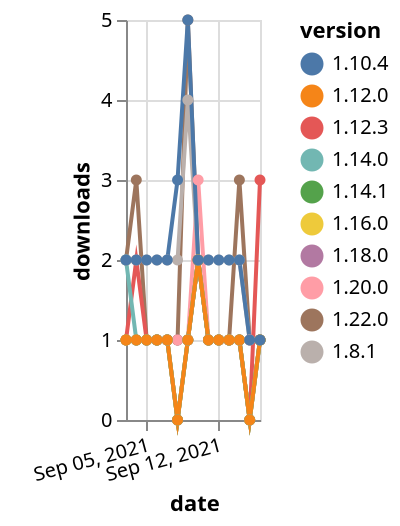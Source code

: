 {"$schema": "https://vega.github.io/schema/vega-lite/v5.json", "description": "A simple bar chart with embedded data.", "data": {"values": [{"date": "2021-09-03", "total": 195, "delta": 1, "version": "1.18.0"}, {"date": "2021-09-04", "total": 196, "delta": 1, "version": "1.18.0"}, {"date": "2021-09-05", "total": 197, "delta": 1, "version": "1.18.0"}, {"date": "2021-09-06", "total": 198, "delta": 1, "version": "1.18.0"}, {"date": "2021-09-07", "total": 199, "delta": 1, "version": "1.18.0"}, {"date": "2021-09-08", "total": 200, "delta": 1, "version": "1.18.0"}, {"date": "2021-09-09", "total": 201, "delta": 1, "version": "1.18.0"}, {"date": "2021-09-10", "total": 203, "delta": 2, "version": "1.18.0"}, {"date": "2021-09-11", "total": 204, "delta": 1, "version": "1.18.0"}, {"date": "2021-09-12", "total": 205, "delta": 1, "version": "1.18.0"}, {"date": "2021-09-13", "total": 206, "delta": 1, "version": "1.18.0"}, {"date": "2021-09-14", "total": 207, "delta": 1, "version": "1.18.0"}, {"date": "2021-09-15", "total": 207, "delta": 0, "version": "1.18.0"}, {"date": "2021-09-16", "total": 208, "delta": 1, "version": "1.18.0"}, {"date": "2021-09-03", "total": 136, "delta": 2, "version": "1.22.0"}, {"date": "2021-09-04", "total": 139, "delta": 3, "version": "1.22.0"}, {"date": "2021-09-05", "total": 140, "delta": 1, "version": "1.22.0"}, {"date": "2021-09-06", "total": 141, "delta": 1, "version": "1.22.0"}, {"date": "2021-09-07", "total": 142, "delta": 1, "version": "1.22.0"}, {"date": "2021-09-08", "total": 143, "delta": 1, "version": "1.22.0"}, {"date": "2021-09-09", "total": 148, "delta": 5, "version": "1.22.0"}, {"date": "2021-09-10", "total": 150, "delta": 2, "version": "1.22.0"}, {"date": "2021-09-11", "total": 151, "delta": 1, "version": "1.22.0"}, {"date": "2021-09-12", "total": 152, "delta": 1, "version": "1.22.0"}, {"date": "2021-09-13", "total": 153, "delta": 1, "version": "1.22.0"}, {"date": "2021-09-14", "total": 156, "delta": 3, "version": "1.22.0"}, {"date": "2021-09-15", "total": 157, "delta": 1, "version": "1.22.0"}, {"date": "2021-09-16", "total": 158, "delta": 1, "version": "1.22.0"}, {"date": "2021-09-03", "total": 261, "delta": 1, "version": "1.12.3"}, {"date": "2021-09-04", "total": 263, "delta": 2, "version": "1.12.3"}, {"date": "2021-09-05", "total": 264, "delta": 1, "version": "1.12.3"}, {"date": "2021-09-06", "total": 265, "delta": 1, "version": "1.12.3"}, {"date": "2021-09-07", "total": 266, "delta": 1, "version": "1.12.3"}, {"date": "2021-09-08", "total": 266, "delta": 0, "version": "1.12.3"}, {"date": "2021-09-09", "total": 267, "delta": 1, "version": "1.12.3"}, {"date": "2021-09-10", "total": 269, "delta": 2, "version": "1.12.3"}, {"date": "2021-09-11", "total": 270, "delta": 1, "version": "1.12.3"}, {"date": "2021-09-12", "total": 271, "delta": 1, "version": "1.12.3"}, {"date": "2021-09-13", "total": 272, "delta": 1, "version": "1.12.3"}, {"date": "2021-09-14", "total": 273, "delta": 1, "version": "1.12.3"}, {"date": "2021-09-15", "total": 273, "delta": 0, "version": "1.12.3"}, {"date": "2021-09-16", "total": 276, "delta": 3, "version": "1.12.3"}, {"date": "2021-09-03", "total": 258, "delta": 1, "version": "1.20.0"}, {"date": "2021-09-04", "total": 259, "delta": 1, "version": "1.20.0"}, {"date": "2021-09-05", "total": 260, "delta": 1, "version": "1.20.0"}, {"date": "2021-09-06", "total": 261, "delta": 1, "version": "1.20.0"}, {"date": "2021-09-07", "total": 262, "delta": 1, "version": "1.20.0"}, {"date": "2021-09-08", "total": 263, "delta": 1, "version": "1.20.0"}, {"date": "2021-09-09", "total": 264, "delta": 1, "version": "1.20.0"}, {"date": "2021-09-10", "total": 267, "delta": 3, "version": "1.20.0"}, {"date": "2021-09-11", "total": 268, "delta": 1, "version": "1.20.0"}, {"date": "2021-09-12", "total": 269, "delta": 1, "version": "1.20.0"}, {"date": "2021-09-13", "total": 270, "delta": 1, "version": "1.20.0"}, {"date": "2021-09-14", "total": 271, "delta": 1, "version": "1.20.0"}, {"date": "2021-09-15", "total": 272, "delta": 1, "version": "1.20.0"}, {"date": "2021-09-16", "total": 273, "delta": 1, "version": "1.20.0"}, {"date": "2021-09-03", "total": 323, "delta": 1, "version": "1.16.0"}, {"date": "2021-09-04", "total": 324, "delta": 1, "version": "1.16.0"}, {"date": "2021-09-05", "total": 325, "delta": 1, "version": "1.16.0"}, {"date": "2021-09-06", "total": 326, "delta": 1, "version": "1.16.0"}, {"date": "2021-09-07", "total": 327, "delta": 1, "version": "1.16.0"}, {"date": "2021-09-08", "total": 327, "delta": 0, "version": "1.16.0"}, {"date": "2021-09-09", "total": 328, "delta": 1, "version": "1.16.0"}, {"date": "2021-09-10", "total": 330, "delta": 2, "version": "1.16.0"}, {"date": "2021-09-11", "total": 331, "delta": 1, "version": "1.16.0"}, {"date": "2021-09-12", "total": 332, "delta": 1, "version": "1.16.0"}, {"date": "2021-09-13", "total": 333, "delta": 1, "version": "1.16.0"}, {"date": "2021-09-14", "total": 334, "delta": 1, "version": "1.16.0"}, {"date": "2021-09-15", "total": 334, "delta": 0, "version": "1.16.0"}, {"date": "2021-09-16", "total": 335, "delta": 1, "version": "1.16.0"}, {"date": "2021-09-03", "total": 2312, "delta": 2, "version": "1.8.1"}, {"date": "2021-09-04", "total": 2314, "delta": 2, "version": "1.8.1"}, {"date": "2021-09-05", "total": 2316, "delta": 2, "version": "1.8.1"}, {"date": "2021-09-06", "total": 2318, "delta": 2, "version": "1.8.1"}, {"date": "2021-09-07", "total": 2320, "delta": 2, "version": "1.8.1"}, {"date": "2021-09-08", "total": 2322, "delta": 2, "version": "1.8.1"}, {"date": "2021-09-09", "total": 2326, "delta": 4, "version": "1.8.1"}, {"date": "2021-09-10", "total": 2328, "delta": 2, "version": "1.8.1"}, {"date": "2021-09-11", "total": 2330, "delta": 2, "version": "1.8.1"}, {"date": "2021-09-12", "total": 2332, "delta": 2, "version": "1.8.1"}, {"date": "2021-09-13", "total": 2334, "delta": 2, "version": "1.8.1"}, {"date": "2021-09-14", "total": 2336, "delta": 2, "version": "1.8.1"}, {"date": "2021-09-15", "total": 2337, "delta": 1, "version": "1.8.1"}, {"date": "2021-09-16", "total": 2338, "delta": 1, "version": "1.8.1"}, {"date": "2021-09-03", "total": 203, "delta": 1, "version": "1.14.1"}, {"date": "2021-09-04", "total": 204, "delta": 1, "version": "1.14.1"}, {"date": "2021-09-05", "total": 205, "delta": 1, "version": "1.14.1"}, {"date": "2021-09-06", "total": 206, "delta": 1, "version": "1.14.1"}, {"date": "2021-09-07", "total": 207, "delta": 1, "version": "1.14.1"}, {"date": "2021-09-08", "total": 207, "delta": 0, "version": "1.14.1"}, {"date": "2021-09-09", "total": 208, "delta": 1, "version": "1.14.1"}, {"date": "2021-09-10", "total": 210, "delta": 2, "version": "1.14.1"}, {"date": "2021-09-11", "total": 211, "delta": 1, "version": "1.14.1"}, {"date": "2021-09-12", "total": 212, "delta": 1, "version": "1.14.1"}, {"date": "2021-09-13", "total": 213, "delta": 1, "version": "1.14.1"}, {"date": "2021-09-14", "total": 214, "delta": 1, "version": "1.14.1"}, {"date": "2021-09-15", "total": 214, "delta": 0, "version": "1.14.1"}, {"date": "2021-09-16", "total": 215, "delta": 1, "version": "1.14.1"}, {"date": "2021-09-03", "total": 221, "delta": 2, "version": "1.14.0"}, {"date": "2021-09-04", "total": 222, "delta": 1, "version": "1.14.0"}, {"date": "2021-09-05", "total": 223, "delta": 1, "version": "1.14.0"}, {"date": "2021-09-06", "total": 224, "delta": 1, "version": "1.14.0"}, {"date": "2021-09-07", "total": 225, "delta": 1, "version": "1.14.0"}, {"date": "2021-09-08", "total": 225, "delta": 0, "version": "1.14.0"}, {"date": "2021-09-09", "total": 226, "delta": 1, "version": "1.14.0"}, {"date": "2021-09-10", "total": 228, "delta": 2, "version": "1.14.0"}, {"date": "2021-09-11", "total": 229, "delta": 1, "version": "1.14.0"}, {"date": "2021-09-12", "total": 230, "delta": 1, "version": "1.14.0"}, {"date": "2021-09-13", "total": 231, "delta": 1, "version": "1.14.0"}, {"date": "2021-09-14", "total": 232, "delta": 1, "version": "1.14.0"}, {"date": "2021-09-15", "total": 232, "delta": 0, "version": "1.14.0"}, {"date": "2021-09-16", "total": 233, "delta": 1, "version": "1.14.0"}, {"date": "2021-09-03", "total": 255, "delta": 1, "version": "1.12.0"}, {"date": "2021-09-04", "total": 256, "delta": 1, "version": "1.12.0"}, {"date": "2021-09-05", "total": 257, "delta": 1, "version": "1.12.0"}, {"date": "2021-09-06", "total": 258, "delta": 1, "version": "1.12.0"}, {"date": "2021-09-07", "total": 259, "delta": 1, "version": "1.12.0"}, {"date": "2021-09-08", "total": 259, "delta": 0, "version": "1.12.0"}, {"date": "2021-09-09", "total": 260, "delta": 1, "version": "1.12.0"}, {"date": "2021-09-10", "total": 262, "delta": 2, "version": "1.12.0"}, {"date": "2021-09-11", "total": 263, "delta": 1, "version": "1.12.0"}, {"date": "2021-09-12", "total": 264, "delta": 1, "version": "1.12.0"}, {"date": "2021-09-13", "total": 265, "delta": 1, "version": "1.12.0"}, {"date": "2021-09-14", "total": 266, "delta": 1, "version": "1.12.0"}, {"date": "2021-09-15", "total": 266, "delta": 0, "version": "1.12.0"}, {"date": "2021-09-16", "total": 267, "delta": 1, "version": "1.12.0"}, {"date": "2021-09-03", "total": 2480, "delta": 2, "version": "1.10.4"}, {"date": "2021-09-04", "total": 2482, "delta": 2, "version": "1.10.4"}, {"date": "2021-09-05", "total": 2484, "delta": 2, "version": "1.10.4"}, {"date": "2021-09-06", "total": 2486, "delta": 2, "version": "1.10.4"}, {"date": "2021-09-07", "total": 2488, "delta": 2, "version": "1.10.4"}, {"date": "2021-09-08", "total": 2491, "delta": 3, "version": "1.10.4"}, {"date": "2021-09-09", "total": 2496, "delta": 5, "version": "1.10.4"}, {"date": "2021-09-10", "total": 2498, "delta": 2, "version": "1.10.4"}, {"date": "2021-09-11", "total": 2500, "delta": 2, "version": "1.10.4"}, {"date": "2021-09-12", "total": 2502, "delta": 2, "version": "1.10.4"}, {"date": "2021-09-13", "total": 2504, "delta": 2, "version": "1.10.4"}, {"date": "2021-09-14", "total": 2506, "delta": 2, "version": "1.10.4"}, {"date": "2021-09-15", "total": 2507, "delta": 1, "version": "1.10.4"}, {"date": "2021-09-16", "total": 2508, "delta": 1, "version": "1.10.4"}]}, "width": "container", "mark": {"type": "line", "point": {"filled": true}}, "encoding": {"x": {"field": "date", "type": "temporal", "timeUnit": "yearmonthdate", "title": "date", "axis": {"labelAngle": -15}}, "y": {"field": "delta", "type": "quantitative", "title": "downloads"}, "color": {"field": "version", "type": "nominal"}, "tooltip": {"field": "delta"}}}